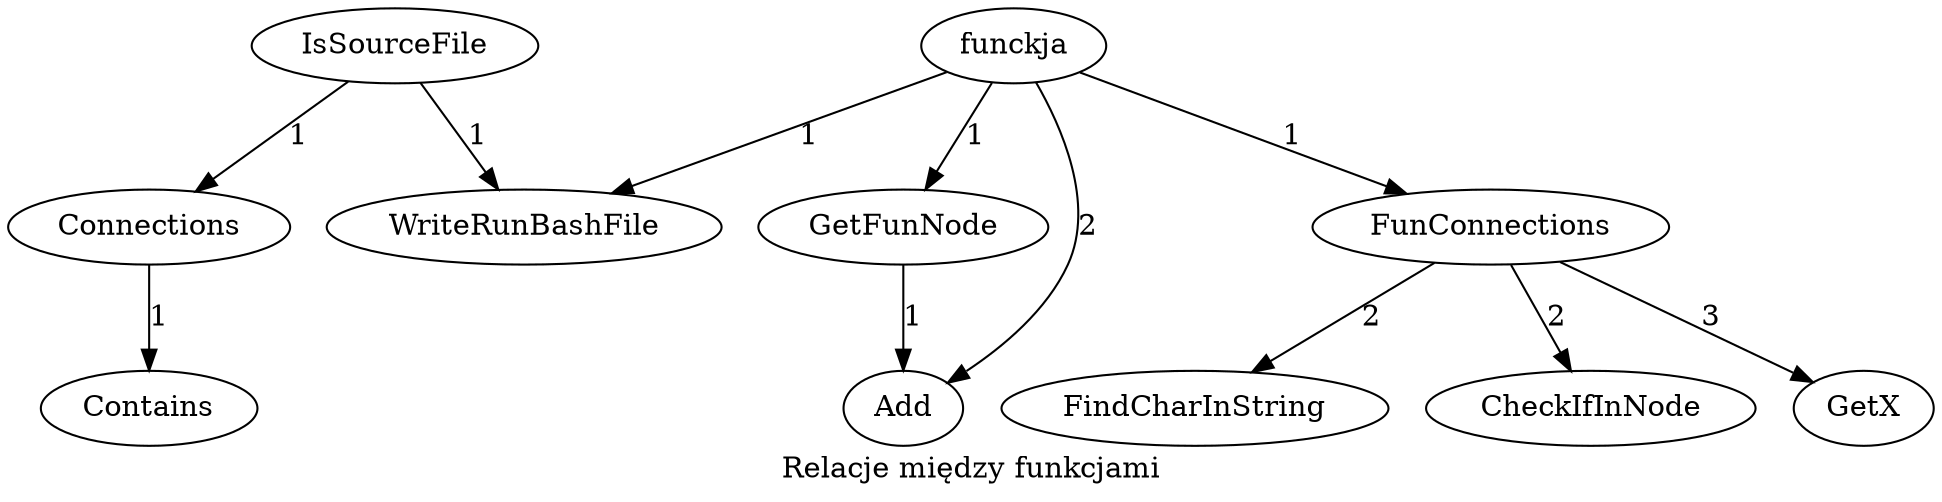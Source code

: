 digraph foo{
label ="Relacje między funkcjami""Connections" -> "Contains"[label =  "1"]
"IsSourceFile" -> "WriteRunBashFile"[label =  "1"]
"IsSourceFile" -> "Connections"[label =  "1"]
"GetFunNode" -> "Add"[label =  "1"]
"FunConnections" -> "FindCharInString"[label =  "2"]
"FunConnections" -> "CheckIfInNode"[label =  "2"]
"FunConnections" -> "GetX"[label =  "3"]
"funckja" -> "FunConnections"[label =  "1"]
"funckja" -> "GetFunNode"[label =  "1"]
"funckja" -> "WriteRunBashFile"[label =  "1"]
"funckja" -> "Add"[label =  "2"]
}